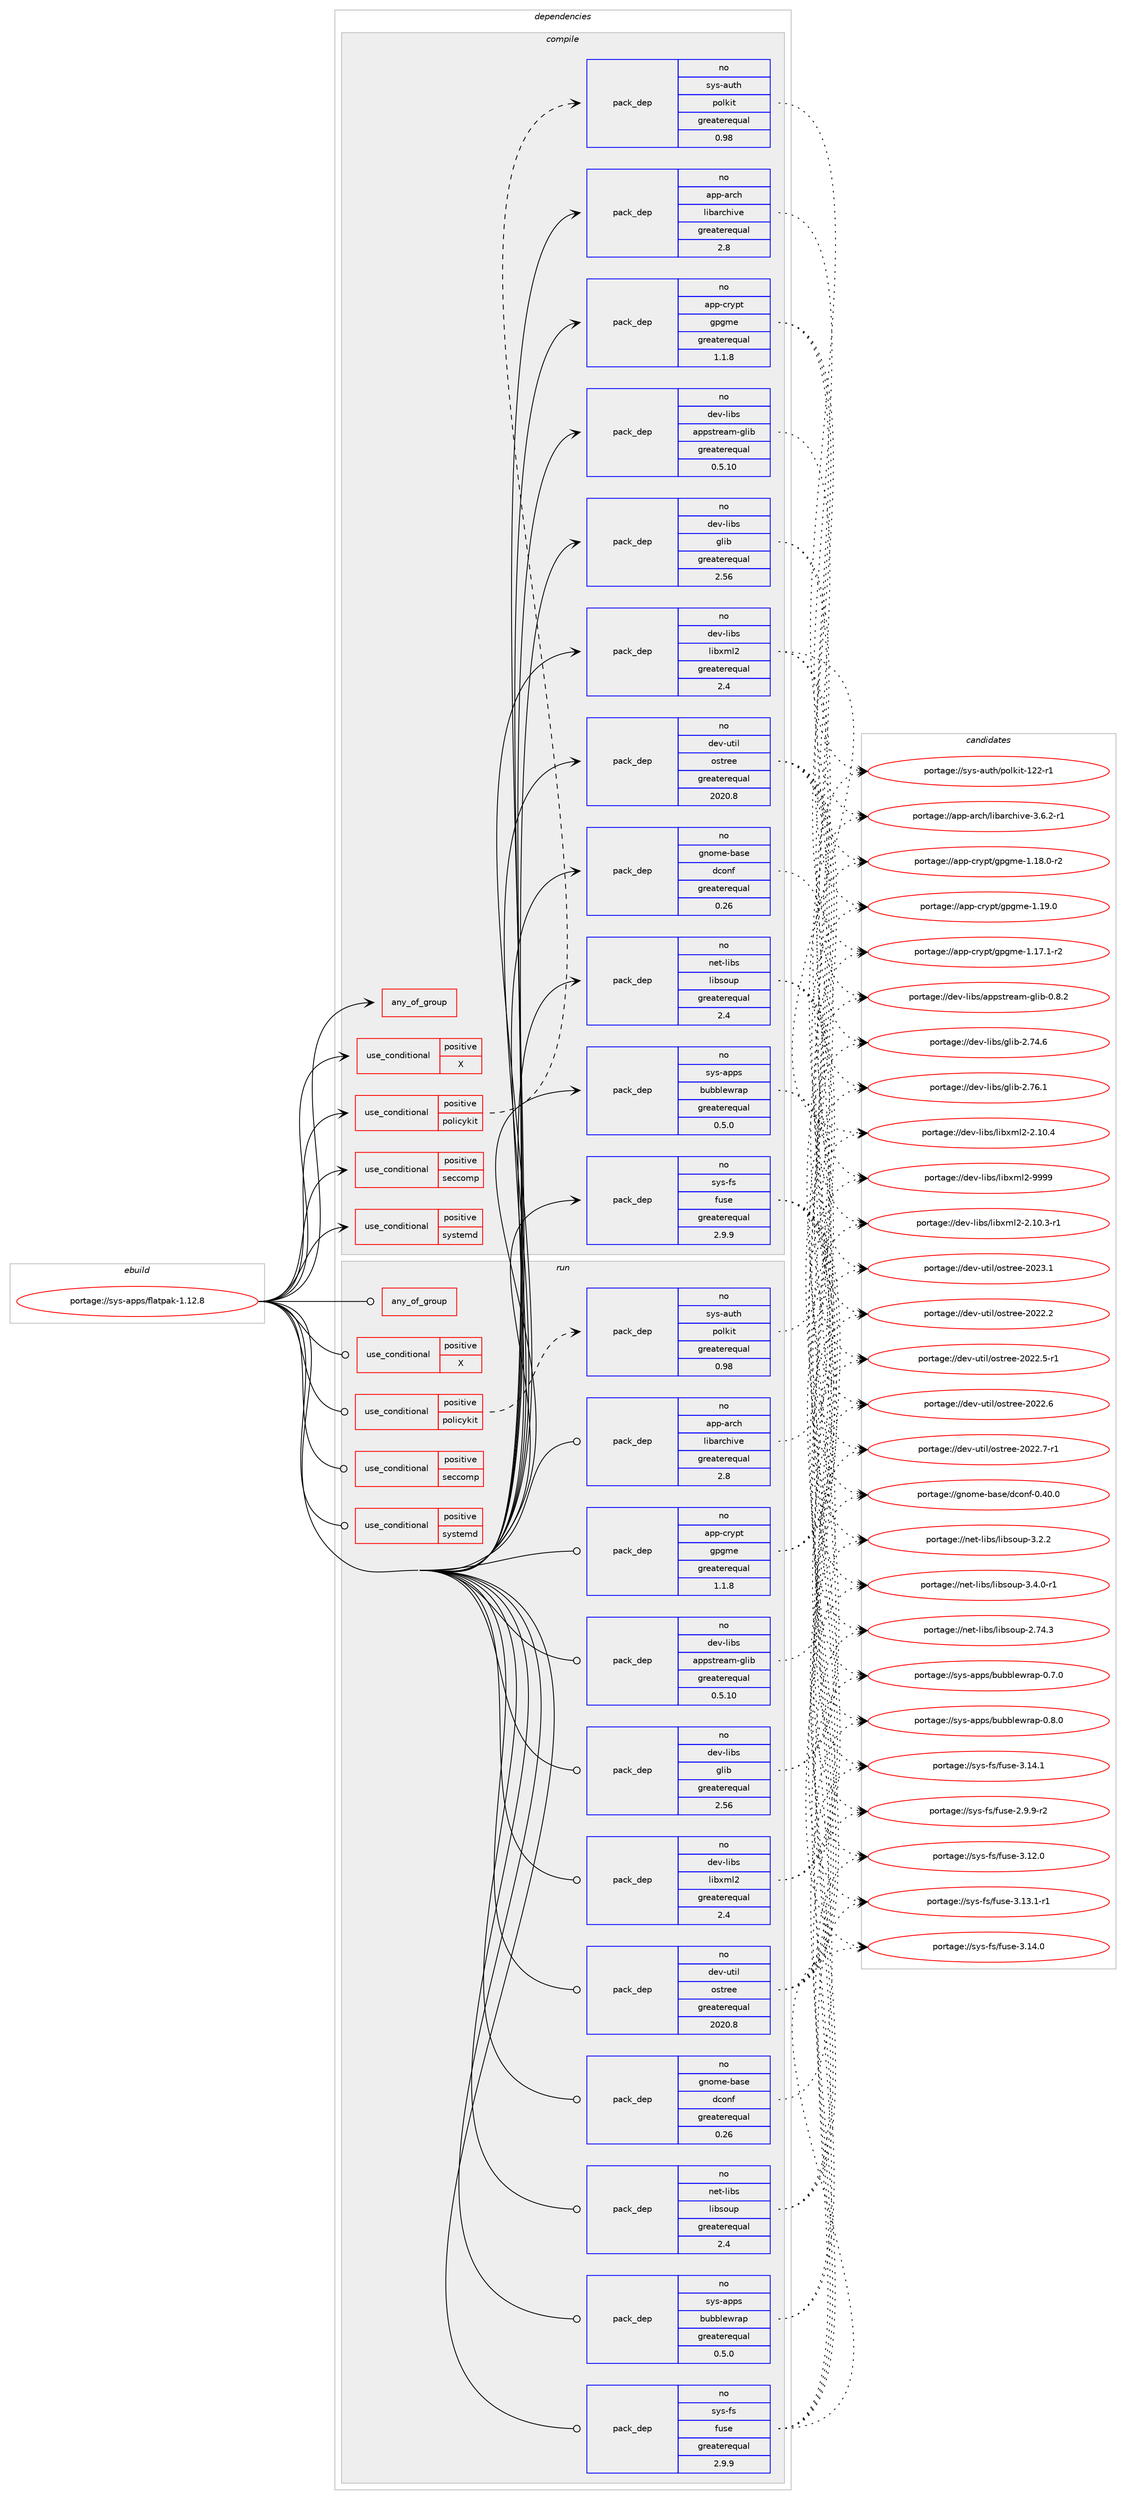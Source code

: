 digraph prolog {

# *************
# Graph options
# *************

newrank=true;
concentrate=true;
compound=true;
graph [rankdir=LR,fontname=Helvetica,fontsize=10,ranksep=1.5];#, ranksep=2.5, nodesep=0.2];
edge  [arrowhead=vee];
node  [fontname=Helvetica,fontsize=10];

# **********
# The ebuild
# **********

subgraph cluster_leftcol {
color=gray;
rank=same;
label=<<i>ebuild</i>>;
id [label="portage://sys-apps/flatpak-1.12.8", color=red, width=4, href="../sys-apps/flatpak-1.12.8.svg"];
}

# ****************
# The dependencies
# ****************

subgraph cluster_midcol {
color=gray;
label=<<i>dependencies</i>>;
subgraph cluster_compile {
fillcolor="#eeeeee";
style=filled;
label=<<i>compile</i>>;
subgraph any1 {
dependency126 [label=<<TABLE BORDER="0" CELLBORDER="1" CELLSPACING="0" CELLPADDING="4"><TR><TD CELLPADDING="10">any_of_group</TD></TR></TABLE>>, shape=none, color=red];# *** BEGIN UNKNOWN DEPENDENCY TYPE (TODO) ***
# dependency126 -> package_dependency(portage://sys-apps/flatpak-1.12.8,install,no,dev-util,ostree,none,[,,],[],[use(enable(curl),none)])
# *** END UNKNOWN DEPENDENCY TYPE (TODO) ***

# *** BEGIN UNKNOWN DEPENDENCY TYPE (TODO) ***
# dependency126 -> package_dependency(portage://sys-apps/flatpak-1.12.8,install,no,dev-util,ostree,none,[,,],[],[use(enable(soup),none)])
# *** END UNKNOWN DEPENDENCY TYPE (TODO) ***

}
id:e -> dependency126:w [weight=20,style="solid",arrowhead="vee"];
subgraph cond67 {
dependency127 [label=<<TABLE BORDER="0" CELLBORDER="1" CELLSPACING="0" CELLPADDING="4"><TR><TD ROWSPAN="3" CELLPADDING="10">use_conditional</TD></TR><TR><TD>positive</TD></TR><TR><TD>X</TD></TR></TABLE>>, shape=none, color=red];
# *** BEGIN UNKNOWN DEPENDENCY TYPE (TODO) ***
# dependency127 -> package_dependency(portage://sys-apps/flatpak-1.12.8,install,no,x11-apps,xauth,none,[,,],[],[])
# *** END UNKNOWN DEPENDENCY TYPE (TODO) ***

# *** BEGIN UNKNOWN DEPENDENCY TYPE (TODO) ***
# dependency127 -> package_dependency(portage://sys-apps/flatpak-1.12.8,install,no,x11-libs,libXau,none,[,,],any_same_slot,[])
# *** END UNKNOWN DEPENDENCY TYPE (TODO) ***

}
id:e -> dependency127:w [weight=20,style="solid",arrowhead="vee"];
subgraph cond68 {
dependency128 [label=<<TABLE BORDER="0" CELLBORDER="1" CELLSPACING="0" CELLPADDING="4"><TR><TD ROWSPAN="3" CELLPADDING="10">use_conditional</TD></TR><TR><TD>positive</TD></TR><TR><TD>policykit</TD></TR></TABLE>>, shape=none, color=red];
subgraph pack60 {
dependency129 [label=<<TABLE BORDER="0" CELLBORDER="1" CELLSPACING="0" CELLPADDING="4" WIDTH="220"><TR><TD ROWSPAN="6" CELLPADDING="30">pack_dep</TD></TR><TR><TD WIDTH="110">no</TD></TR><TR><TD>sys-auth</TD></TR><TR><TD>polkit</TD></TR><TR><TD>greaterequal</TD></TR><TR><TD>0.98</TD></TR></TABLE>>, shape=none, color=blue];
}
dependency128:e -> dependency129:w [weight=20,style="dashed",arrowhead="vee"];
}
id:e -> dependency128:w [weight=20,style="solid",arrowhead="vee"];
subgraph cond69 {
dependency130 [label=<<TABLE BORDER="0" CELLBORDER="1" CELLSPACING="0" CELLPADDING="4"><TR><TD ROWSPAN="3" CELLPADDING="10">use_conditional</TD></TR><TR><TD>positive</TD></TR><TR><TD>seccomp</TD></TR></TABLE>>, shape=none, color=red];
# *** BEGIN UNKNOWN DEPENDENCY TYPE (TODO) ***
# dependency130 -> package_dependency(portage://sys-apps/flatpak-1.12.8,install,no,sys-libs,libseccomp,none,[,,],any_same_slot,[])
# *** END UNKNOWN DEPENDENCY TYPE (TODO) ***

}
id:e -> dependency130:w [weight=20,style="solid",arrowhead="vee"];
subgraph cond70 {
dependency131 [label=<<TABLE BORDER="0" CELLBORDER="1" CELLSPACING="0" CELLPADDING="4"><TR><TD ROWSPAN="3" CELLPADDING="10">use_conditional</TD></TR><TR><TD>positive</TD></TR><TR><TD>systemd</TD></TR></TABLE>>, shape=none, color=red];
# *** BEGIN UNKNOWN DEPENDENCY TYPE (TODO) ***
# dependency131 -> package_dependency(portage://sys-apps/flatpak-1.12.8,install,no,sys-apps,systemd,none,[,,],any_same_slot,[])
# *** END UNKNOWN DEPENDENCY TYPE (TODO) ***

}
id:e -> dependency131:w [weight=20,style="solid",arrowhead="vee"];
# *** BEGIN UNKNOWN DEPENDENCY TYPE (TODO) ***
# id -> package_dependency(portage://sys-apps/flatpak-1.12.8,install,no,acct-group,flatpak,none,[,,],[],[])
# *** END UNKNOWN DEPENDENCY TYPE (TODO) ***

# *** BEGIN UNKNOWN DEPENDENCY TYPE (TODO) ***
# id -> package_dependency(portage://sys-apps/flatpak-1.12.8,install,no,acct-user,flatpak,none,[,,],[],[])
# *** END UNKNOWN DEPENDENCY TYPE (TODO) ***

subgraph pack61 {
dependency132 [label=<<TABLE BORDER="0" CELLBORDER="1" CELLSPACING="0" CELLPADDING="4" WIDTH="220"><TR><TD ROWSPAN="6" CELLPADDING="30">pack_dep</TD></TR><TR><TD WIDTH="110">no</TD></TR><TR><TD>app-arch</TD></TR><TR><TD>libarchive</TD></TR><TR><TD>greaterequal</TD></TR><TR><TD>2.8</TD></TR></TABLE>>, shape=none, color=blue];
}
id:e -> dependency132:w [weight=20,style="solid",arrowhead="vee"];
# *** BEGIN UNKNOWN DEPENDENCY TYPE (TODO) ***
# id -> package_dependency(portage://sys-apps/flatpak-1.12.8,install,no,app-arch,zstd,none,[,,],any_same_slot,[])
# *** END UNKNOWN DEPENDENCY TYPE (TODO) ***

subgraph pack62 {
dependency133 [label=<<TABLE BORDER="0" CELLBORDER="1" CELLSPACING="0" CELLPADDING="4" WIDTH="220"><TR><TD ROWSPAN="6" CELLPADDING="30">pack_dep</TD></TR><TR><TD WIDTH="110">no</TD></TR><TR><TD>app-crypt</TD></TR><TR><TD>gpgme</TD></TR><TR><TD>greaterequal</TD></TR><TR><TD>1.1.8</TD></TR></TABLE>>, shape=none, color=blue];
}
id:e -> dependency133:w [weight=20,style="solid",arrowhead="vee"];
subgraph pack63 {
dependency134 [label=<<TABLE BORDER="0" CELLBORDER="1" CELLSPACING="0" CELLPADDING="4" WIDTH="220"><TR><TD ROWSPAN="6" CELLPADDING="30">pack_dep</TD></TR><TR><TD WIDTH="110">no</TD></TR><TR><TD>dev-libs</TD></TR><TR><TD>appstream-glib</TD></TR><TR><TD>greaterequal</TD></TR><TR><TD>0.5.10</TD></TR></TABLE>>, shape=none, color=blue];
}
id:e -> dependency134:w [weight=20,style="solid",arrowhead="vee"];
subgraph pack64 {
dependency135 [label=<<TABLE BORDER="0" CELLBORDER="1" CELLSPACING="0" CELLPADDING="4" WIDTH="220"><TR><TD ROWSPAN="6" CELLPADDING="30">pack_dep</TD></TR><TR><TD WIDTH="110">no</TD></TR><TR><TD>dev-libs</TD></TR><TR><TD>glib</TD></TR><TR><TD>greaterequal</TD></TR><TR><TD>2.56</TD></TR></TABLE>>, shape=none, color=blue];
}
id:e -> dependency135:w [weight=20,style="solid",arrowhead="vee"];
# *** BEGIN UNKNOWN DEPENDENCY TYPE (TODO) ***
# id -> package_dependency(portage://sys-apps/flatpak-1.12.8,install,no,dev-libs,json-glib,none,[,,],any_same_slot,[])
# *** END UNKNOWN DEPENDENCY TYPE (TODO) ***

# *** BEGIN UNKNOWN DEPENDENCY TYPE (TODO) ***
# id -> package_dependency(portage://sys-apps/flatpak-1.12.8,install,no,dev-libs,libassuan,none,[,,],any_same_slot,[])
# *** END UNKNOWN DEPENDENCY TYPE (TODO) ***

subgraph pack65 {
dependency136 [label=<<TABLE BORDER="0" CELLBORDER="1" CELLSPACING="0" CELLPADDING="4" WIDTH="220"><TR><TD ROWSPAN="6" CELLPADDING="30">pack_dep</TD></TR><TR><TD WIDTH="110">no</TD></TR><TR><TD>dev-libs</TD></TR><TR><TD>libxml2</TD></TR><TR><TD>greaterequal</TD></TR><TR><TD>2.4</TD></TR></TABLE>>, shape=none, color=blue];
}
id:e -> dependency136:w [weight=20,style="solid",arrowhead="vee"];
subgraph pack66 {
dependency137 [label=<<TABLE BORDER="0" CELLBORDER="1" CELLSPACING="0" CELLPADDING="4" WIDTH="220"><TR><TD ROWSPAN="6" CELLPADDING="30">pack_dep</TD></TR><TR><TD WIDTH="110">no</TD></TR><TR><TD>dev-util</TD></TR><TR><TD>ostree</TD></TR><TR><TD>greaterequal</TD></TR><TR><TD>2020.8</TD></TR></TABLE>>, shape=none, color=blue];
}
id:e -> dependency137:w [weight=20,style="solid",arrowhead="vee"];
subgraph pack67 {
dependency138 [label=<<TABLE BORDER="0" CELLBORDER="1" CELLSPACING="0" CELLPADDING="4" WIDTH="220"><TR><TD ROWSPAN="6" CELLPADDING="30">pack_dep</TD></TR><TR><TD WIDTH="110">no</TD></TR><TR><TD>gnome-base</TD></TR><TR><TD>dconf</TD></TR><TR><TD>greaterequal</TD></TR><TR><TD>0.26</TD></TR></TABLE>>, shape=none, color=blue];
}
id:e -> dependency138:w [weight=20,style="solid",arrowhead="vee"];
# *** BEGIN UNKNOWN DEPENDENCY TYPE (TODO) ***
# id -> package_dependency(portage://sys-apps/flatpak-1.12.8,install,no,gnome-base,gsettings-desktop-schemas,none,[,,],[],[])
# *** END UNKNOWN DEPENDENCY TYPE (TODO) ***

subgraph pack68 {
dependency139 [label=<<TABLE BORDER="0" CELLBORDER="1" CELLSPACING="0" CELLPADDING="4" WIDTH="220"><TR><TD ROWSPAN="6" CELLPADDING="30">pack_dep</TD></TR><TR><TD WIDTH="110">no</TD></TR><TR><TD>net-libs</TD></TR><TR><TD>libsoup</TD></TR><TR><TD>greaterequal</TD></TR><TR><TD>2.4</TD></TR></TABLE>>, shape=none, color=blue];
}
id:e -> dependency139:w [weight=20,style="solid",arrowhead="vee"];
subgraph pack69 {
dependency140 [label=<<TABLE BORDER="0" CELLBORDER="1" CELLSPACING="0" CELLPADDING="4" WIDTH="220"><TR><TD ROWSPAN="6" CELLPADDING="30">pack_dep</TD></TR><TR><TD WIDTH="110">no</TD></TR><TR><TD>sys-apps</TD></TR><TR><TD>bubblewrap</TD></TR><TR><TD>greaterequal</TD></TR><TR><TD>0.5.0</TD></TR></TABLE>>, shape=none, color=blue];
}
id:e -> dependency140:w [weight=20,style="solid",arrowhead="vee"];
# *** BEGIN UNKNOWN DEPENDENCY TYPE (TODO) ***
# id -> package_dependency(portage://sys-apps/flatpak-1.12.8,install,no,sys-apps,dbus,none,[,,],[],[])
# *** END UNKNOWN DEPENDENCY TYPE (TODO) ***

# *** BEGIN UNKNOWN DEPENDENCY TYPE (TODO) ***
# id -> package_dependency(portage://sys-apps/flatpak-1.12.8,install,no,sys-apps,xdg-dbus-proxy,none,[,,],[],[])
# *** END UNKNOWN DEPENDENCY TYPE (TODO) ***

subgraph pack70 {
dependency141 [label=<<TABLE BORDER="0" CELLBORDER="1" CELLSPACING="0" CELLPADDING="4" WIDTH="220"><TR><TD ROWSPAN="6" CELLPADDING="30">pack_dep</TD></TR><TR><TD WIDTH="110">no</TD></TR><TR><TD>sys-fs</TD></TR><TR><TD>fuse</TD></TR><TR><TD>greaterequal</TD></TR><TR><TD>2.9.9</TD></TR></TABLE>>, shape=none, color=blue];
}
id:e -> dependency141:w [weight=20,style="solid",arrowhead="vee"];
# *** BEGIN UNKNOWN DEPENDENCY TYPE (TODO) ***
# id -> package_dependency(portage://sys-apps/flatpak-1.12.8,install,no,x11-libs,gdk-pixbuf,none,[,,],[slot(2),equal],[])
# *** END UNKNOWN DEPENDENCY TYPE (TODO) ***

}
subgraph cluster_compileandrun {
fillcolor="#eeeeee";
style=filled;
label=<<i>compile and run</i>>;
}
subgraph cluster_run {
fillcolor="#eeeeee";
style=filled;
label=<<i>run</i>>;
subgraph any2 {
dependency142 [label=<<TABLE BORDER="0" CELLBORDER="1" CELLSPACING="0" CELLPADDING="4"><TR><TD CELLPADDING="10">any_of_group</TD></TR></TABLE>>, shape=none, color=red];# *** BEGIN UNKNOWN DEPENDENCY TYPE (TODO) ***
# dependency142 -> package_dependency(portage://sys-apps/flatpak-1.12.8,run,no,dev-util,ostree,none,[,,],[],[use(enable(curl),none)])
# *** END UNKNOWN DEPENDENCY TYPE (TODO) ***

# *** BEGIN UNKNOWN DEPENDENCY TYPE (TODO) ***
# dependency142 -> package_dependency(portage://sys-apps/flatpak-1.12.8,run,no,dev-util,ostree,none,[,,],[],[use(enable(soup),none)])
# *** END UNKNOWN DEPENDENCY TYPE (TODO) ***

}
id:e -> dependency142:w [weight=20,style="solid",arrowhead="odot"];
subgraph cond71 {
dependency143 [label=<<TABLE BORDER="0" CELLBORDER="1" CELLSPACING="0" CELLPADDING="4"><TR><TD ROWSPAN="3" CELLPADDING="10">use_conditional</TD></TR><TR><TD>positive</TD></TR><TR><TD>X</TD></TR></TABLE>>, shape=none, color=red];
# *** BEGIN UNKNOWN DEPENDENCY TYPE (TODO) ***
# dependency143 -> package_dependency(portage://sys-apps/flatpak-1.12.8,run,no,x11-apps,xauth,none,[,,],[],[])
# *** END UNKNOWN DEPENDENCY TYPE (TODO) ***

# *** BEGIN UNKNOWN DEPENDENCY TYPE (TODO) ***
# dependency143 -> package_dependency(portage://sys-apps/flatpak-1.12.8,run,no,x11-libs,libXau,none,[,,],any_same_slot,[])
# *** END UNKNOWN DEPENDENCY TYPE (TODO) ***

}
id:e -> dependency143:w [weight=20,style="solid",arrowhead="odot"];
subgraph cond72 {
dependency144 [label=<<TABLE BORDER="0" CELLBORDER="1" CELLSPACING="0" CELLPADDING="4"><TR><TD ROWSPAN="3" CELLPADDING="10">use_conditional</TD></TR><TR><TD>positive</TD></TR><TR><TD>policykit</TD></TR></TABLE>>, shape=none, color=red];
subgraph pack71 {
dependency145 [label=<<TABLE BORDER="0" CELLBORDER="1" CELLSPACING="0" CELLPADDING="4" WIDTH="220"><TR><TD ROWSPAN="6" CELLPADDING="30">pack_dep</TD></TR><TR><TD WIDTH="110">no</TD></TR><TR><TD>sys-auth</TD></TR><TR><TD>polkit</TD></TR><TR><TD>greaterequal</TD></TR><TR><TD>0.98</TD></TR></TABLE>>, shape=none, color=blue];
}
dependency144:e -> dependency145:w [weight=20,style="dashed",arrowhead="vee"];
}
id:e -> dependency144:w [weight=20,style="solid",arrowhead="odot"];
subgraph cond73 {
dependency146 [label=<<TABLE BORDER="0" CELLBORDER="1" CELLSPACING="0" CELLPADDING="4"><TR><TD ROWSPAN="3" CELLPADDING="10">use_conditional</TD></TR><TR><TD>positive</TD></TR><TR><TD>seccomp</TD></TR></TABLE>>, shape=none, color=red];
# *** BEGIN UNKNOWN DEPENDENCY TYPE (TODO) ***
# dependency146 -> package_dependency(portage://sys-apps/flatpak-1.12.8,run,no,sys-libs,libseccomp,none,[,,],any_same_slot,[])
# *** END UNKNOWN DEPENDENCY TYPE (TODO) ***

}
id:e -> dependency146:w [weight=20,style="solid",arrowhead="odot"];
subgraph cond74 {
dependency147 [label=<<TABLE BORDER="0" CELLBORDER="1" CELLSPACING="0" CELLPADDING="4"><TR><TD ROWSPAN="3" CELLPADDING="10">use_conditional</TD></TR><TR><TD>positive</TD></TR><TR><TD>systemd</TD></TR></TABLE>>, shape=none, color=red];
# *** BEGIN UNKNOWN DEPENDENCY TYPE (TODO) ***
# dependency147 -> package_dependency(portage://sys-apps/flatpak-1.12.8,run,no,sys-apps,systemd,none,[,,],any_same_slot,[])
# *** END UNKNOWN DEPENDENCY TYPE (TODO) ***

}
id:e -> dependency147:w [weight=20,style="solid",arrowhead="odot"];
# *** BEGIN UNKNOWN DEPENDENCY TYPE (TODO) ***
# id -> package_dependency(portage://sys-apps/flatpak-1.12.8,run,no,acct-group,flatpak,none,[,,],[],[])
# *** END UNKNOWN DEPENDENCY TYPE (TODO) ***

# *** BEGIN UNKNOWN DEPENDENCY TYPE (TODO) ***
# id -> package_dependency(portage://sys-apps/flatpak-1.12.8,run,no,acct-user,flatpak,none,[,,],[],[])
# *** END UNKNOWN DEPENDENCY TYPE (TODO) ***

subgraph pack72 {
dependency148 [label=<<TABLE BORDER="0" CELLBORDER="1" CELLSPACING="0" CELLPADDING="4" WIDTH="220"><TR><TD ROWSPAN="6" CELLPADDING="30">pack_dep</TD></TR><TR><TD WIDTH="110">no</TD></TR><TR><TD>app-arch</TD></TR><TR><TD>libarchive</TD></TR><TR><TD>greaterequal</TD></TR><TR><TD>2.8</TD></TR></TABLE>>, shape=none, color=blue];
}
id:e -> dependency148:w [weight=20,style="solid",arrowhead="odot"];
# *** BEGIN UNKNOWN DEPENDENCY TYPE (TODO) ***
# id -> package_dependency(portage://sys-apps/flatpak-1.12.8,run,no,app-arch,zstd,none,[,,],any_same_slot,[])
# *** END UNKNOWN DEPENDENCY TYPE (TODO) ***

subgraph pack73 {
dependency149 [label=<<TABLE BORDER="0" CELLBORDER="1" CELLSPACING="0" CELLPADDING="4" WIDTH="220"><TR><TD ROWSPAN="6" CELLPADDING="30">pack_dep</TD></TR><TR><TD WIDTH="110">no</TD></TR><TR><TD>app-crypt</TD></TR><TR><TD>gpgme</TD></TR><TR><TD>greaterequal</TD></TR><TR><TD>1.1.8</TD></TR></TABLE>>, shape=none, color=blue];
}
id:e -> dependency149:w [weight=20,style="solid",arrowhead="odot"];
subgraph pack74 {
dependency150 [label=<<TABLE BORDER="0" CELLBORDER="1" CELLSPACING="0" CELLPADDING="4" WIDTH="220"><TR><TD ROWSPAN="6" CELLPADDING="30">pack_dep</TD></TR><TR><TD WIDTH="110">no</TD></TR><TR><TD>dev-libs</TD></TR><TR><TD>appstream-glib</TD></TR><TR><TD>greaterequal</TD></TR><TR><TD>0.5.10</TD></TR></TABLE>>, shape=none, color=blue];
}
id:e -> dependency150:w [weight=20,style="solid",arrowhead="odot"];
subgraph pack75 {
dependency151 [label=<<TABLE BORDER="0" CELLBORDER="1" CELLSPACING="0" CELLPADDING="4" WIDTH="220"><TR><TD ROWSPAN="6" CELLPADDING="30">pack_dep</TD></TR><TR><TD WIDTH="110">no</TD></TR><TR><TD>dev-libs</TD></TR><TR><TD>glib</TD></TR><TR><TD>greaterequal</TD></TR><TR><TD>2.56</TD></TR></TABLE>>, shape=none, color=blue];
}
id:e -> dependency151:w [weight=20,style="solid",arrowhead="odot"];
# *** BEGIN UNKNOWN DEPENDENCY TYPE (TODO) ***
# id -> package_dependency(portage://sys-apps/flatpak-1.12.8,run,no,dev-libs,json-glib,none,[,,],any_same_slot,[])
# *** END UNKNOWN DEPENDENCY TYPE (TODO) ***

# *** BEGIN UNKNOWN DEPENDENCY TYPE (TODO) ***
# id -> package_dependency(portage://sys-apps/flatpak-1.12.8,run,no,dev-libs,libassuan,none,[,,],any_same_slot,[])
# *** END UNKNOWN DEPENDENCY TYPE (TODO) ***

subgraph pack76 {
dependency152 [label=<<TABLE BORDER="0" CELLBORDER="1" CELLSPACING="0" CELLPADDING="4" WIDTH="220"><TR><TD ROWSPAN="6" CELLPADDING="30">pack_dep</TD></TR><TR><TD WIDTH="110">no</TD></TR><TR><TD>dev-libs</TD></TR><TR><TD>libxml2</TD></TR><TR><TD>greaterequal</TD></TR><TR><TD>2.4</TD></TR></TABLE>>, shape=none, color=blue];
}
id:e -> dependency152:w [weight=20,style="solid",arrowhead="odot"];
subgraph pack77 {
dependency153 [label=<<TABLE BORDER="0" CELLBORDER="1" CELLSPACING="0" CELLPADDING="4" WIDTH="220"><TR><TD ROWSPAN="6" CELLPADDING="30">pack_dep</TD></TR><TR><TD WIDTH="110">no</TD></TR><TR><TD>dev-util</TD></TR><TR><TD>ostree</TD></TR><TR><TD>greaterequal</TD></TR><TR><TD>2020.8</TD></TR></TABLE>>, shape=none, color=blue];
}
id:e -> dependency153:w [weight=20,style="solid",arrowhead="odot"];
subgraph pack78 {
dependency154 [label=<<TABLE BORDER="0" CELLBORDER="1" CELLSPACING="0" CELLPADDING="4" WIDTH="220"><TR><TD ROWSPAN="6" CELLPADDING="30">pack_dep</TD></TR><TR><TD WIDTH="110">no</TD></TR><TR><TD>gnome-base</TD></TR><TR><TD>dconf</TD></TR><TR><TD>greaterequal</TD></TR><TR><TD>0.26</TD></TR></TABLE>>, shape=none, color=blue];
}
id:e -> dependency154:w [weight=20,style="solid",arrowhead="odot"];
# *** BEGIN UNKNOWN DEPENDENCY TYPE (TODO) ***
# id -> package_dependency(portage://sys-apps/flatpak-1.12.8,run,no,gnome-base,gsettings-desktop-schemas,none,[,,],[],[])
# *** END UNKNOWN DEPENDENCY TYPE (TODO) ***

subgraph pack79 {
dependency155 [label=<<TABLE BORDER="0" CELLBORDER="1" CELLSPACING="0" CELLPADDING="4" WIDTH="220"><TR><TD ROWSPAN="6" CELLPADDING="30">pack_dep</TD></TR><TR><TD WIDTH="110">no</TD></TR><TR><TD>net-libs</TD></TR><TR><TD>libsoup</TD></TR><TR><TD>greaterequal</TD></TR><TR><TD>2.4</TD></TR></TABLE>>, shape=none, color=blue];
}
id:e -> dependency155:w [weight=20,style="solid",arrowhead="odot"];
subgraph pack80 {
dependency156 [label=<<TABLE BORDER="0" CELLBORDER="1" CELLSPACING="0" CELLPADDING="4" WIDTH="220"><TR><TD ROWSPAN="6" CELLPADDING="30">pack_dep</TD></TR><TR><TD WIDTH="110">no</TD></TR><TR><TD>sys-apps</TD></TR><TR><TD>bubblewrap</TD></TR><TR><TD>greaterequal</TD></TR><TR><TD>0.5.0</TD></TR></TABLE>>, shape=none, color=blue];
}
id:e -> dependency156:w [weight=20,style="solid",arrowhead="odot"];
# *** BEGIN UNKNOWN DEPENDENCY TYPE (TODO) ***
# id -> package_dependency(portage://sys-apps/flatpak-1.12.8,run,no,sys-apps,dbus,none,[,,],[],[])
# *** END UNKNOWN DEPENDENCY TYPE (TODO) ***

# *** BEGIN UNKNOWN DEPENDENCY TYPE (TODO) ***
# id -> package_dependency(portage://sys-apps/flatpak-1.12.8,run,no,sys-apps,xdg-dbus-proxy,none,[,,],[],[])
# *** END UNKNOWN DEPENDENCY TYPE (TODO) ***

subgraph pack81 {
dependency157 [label=<<TABLE BORDER="0" CELLBORDER="1" CELLSPACING="0" CELLPADDING="4" WIDTH="220"><TR><TD ROWSPAN="6" CELLPADDING="30">pack_dep</TD></TR><TR><TD WIDTH="110">no</TD></TR><TR><TD>sys-fs</TD></TR><TR><TD>fuse</TD></TR><TR><TD>greaterequal</TD></TR><TR><TD>2.9.9</TD></TR></TABLE>>, shape=none, color=blue];
}
id:e -> dependency157:w [weight=20,style="solid",arrowhead="odot"];
# *** BEGIN UNKNOWN DEPENDENCY TYPE (TODO) ***
# id -> package_dependency(portage://sys-apps/flatpak-1.12.8,run,no,x11-libs,gdk-pixbuf,none,[,,],[slot(2),equal],[])
# *** END UNKNOWN DEPENDENCY TYPE (TODO) ***

}
}

# **************
# The candidates
# **************

subgraph cluster_choices {
rank=same;
color=gray;
label=<<i>candidates</i>>;

subgraph choice60 {
color=black;
nodesep=1;
choice115121115459711711610447112111108107105116454950504511449 [label="portage://sys-auth/polkit-122-r1", color=red, width=4,href="../sys-auth/polkit-122-r1.svg"];
dependency129:e -> choice115121115459711711610447112111108107105116454950504511449:w [style=dotted,weight="100"];
}
subgraph choice61 {
color=black;
nodesep=1;
choice97112112459711499104471081059897114991041051181014551465446504511449 [label="portage://app-arch/libarchive-3.6.2-r1", color=red, width=4,href="../app-arch/libarchive-3.6.2-r1.svg"];
dependency132:e -> choice97112112459711499104471081059897114991041051181014551465446504511449:w [style=dotted,weight="100"];
}
subgraph choice62 {
color=black;
nodesep=1;
choice97112112459911412111211647103112103109101454946495546494511450 [label="portage://app-crypt/gpgme-1.17.1-r2", color=red, width=4,href="../app-crypt/gpgme-1.17.1-r2.svg"];
choice97112112459911412111211647103112103109101454946495646484511450 [label="portage://app-crypt/gpgme-1.18.0-r2", color=red, width=4,href="../app-crypt/gpgme-1.18.0-r2.svg"];
choice9711211245991141211121164710311210310910145494649574648 [label="portage://app-crypt/gpgme-1.19.0", color=red, width=4,href="../app-crypt/gpgme-1.19.0.svg"];
dependency133:e -> choice97112112459911412111211647103112103109101454946495546494511450:w [style=dotted,weight="100"];
dependency133:e -> choice97112112459911412111211647103112103109101454946495646484511450:w [style=dotted,weight="100"];
dependency133:e -> choice9711211245991141211121164710311210310910145494649574648:w [style=dotted,weight="100"];
}
subgraph choice63 {
color=black;
nodesep=1;
choice10010111845108105981154797112112115116114101971094510310810598454846564650 [label="portage://dev-libs/appstream-glib-0.8.2", color=red, width=4,href="../dev-libs/appstream-glib-0.8.2.svg"];
dependency134:e -> choice10010111845108105981154797112112115116114101971094510310810598454846564650:w [style=dotted,weight="100"];
}
subgraph choice64 {
color=black;
nodesep=1;
choice1001011184510810598115471031081059845504655524654 [label="portage://dev-libs/glib-2.74.6", color=red, width=4,href="../dev-libs/glib-2.74.6.svg"];
choice1001011184510810598115471031081059845504655544649 [label="portage://dev-libs/glib-2.76.1", color=red, width=4,href="../dev-libs/glib-2.76.1.svg"];
dependency135:e -> choice1001011184510810598115471031081059845504655524654:w [style=dotted,weight="100"];
dependency135:e -> choice1001011184510810598115471031081059845504655544649:w [style=dotted,weight="100"];
}
subgraph choice65 {
color=black;
nodesep=1;
choice1001011184510810598115471081059812010910850455046494846514511449 [label="portage://dev-libs/libxml2-2.10.3-r1", color=red, width=4,href="../dev-libs/libxml2-2.10.3-r1.svg"];
choice100101118451081059811547108105981201091085045504649484652 [label="portage://dev-libs/libxml2-2.10.4", color=red, width=4,href="../dev-libs/libxml2-2.10.4.svg"];
choice10010111845108105981154710810598120109108504557575757 [label="portage://dev-libs/libxml2-9999", color=red, width=4,href="../dev-libs/libxml2-9999.svg"];
dependency136:e -> choice1001011184510810598115471081059812010910850455046494846514511449:w [style=dotted,weight="100"];
dependency136:e -> choice100101118451081059811547108105981201091085045504649484652:w [style=dotted,weight="100"];
dependency136:e -> choice10010111845108105981154710810598120109108504557575757:w [style=dotted,weight="100"];
}
subgraph choice66 {
color=black;
nodesep=1;
choice100101118451171161051084711111511611410110145504850504650 [label="portage://dev-util/ostree-2022.2", color=red, width=4,href="../dev-util/ostree-2022.2.svg"];
choice1001011184511711610510847111115116114101101455048505046534511449 [label="portage://dev-util/ostree-2022.5-r1", color=red, width=4,href="../dev-util/ostree-2022.5-r1.svg"];
choice100101118451171161051084711111511611410110145504850504654 [label="portage://dev-util/ostree-2022.6", color=red, width=4,href="../dev-util/ostree-2022.6.svg"];
choice1001011184511711610510847111115116114101101455048505046554511449 [label="portage://dev-util/ostree-2022.7-r1", color=red, width=4,href="../dev-util/ostree-2022.7-r1.svg"];
choice100101118451171161051084711111511611410110145504850514649 [label="portage://dev-util/ostree-2023.1", color=red, width=4,href="../dev-util/ostree-2023.1.svg"];
dependency137:e -> choice100101118451171161051084711111511611410110145504850504650:w [style=dotted,weight="100"];
dependency137:e -> choice1001011184511711610510847111115116114101101455048505046534511449:w [style=dotted,weight="100"];
dependency137:e -> choice100101118451171161051084711111511611410110145504850504654:w [style=dotted,weight="100"];
dependency137:e -> choice1001011184511711610510847111115116114101101455048505046554511449:w [style=dotted,weight="100"];
dependency137:e -> choice100101118451171161051084711111511611410110145504850514649:w [style=dotted,weight="100"];
}
subgraph choice67 {
color=black;
nodesep=1;
choice103110111109101459897115101471009911111010245484652484648 [label="portage://gnome-base/dconf-0.40.0", color=red, width=4,href="../gnome-base/dconf-0.40.0.svg"];
dependency138:e -> choice103110111109101459897115101471009911111010245484652484648:w [style=dotted,weight="100"];
}
subgraph choice68 {
color=black;
nodesep=1;
choice1101011164510810598115471081059811511111711245504655524651 [label="portage://net-libs/libsoup-2.74.3", color=red, width=4,href="../net-libs/libsoup-2.74.3.svg"];
choice11010111645108105981154710810598115111117112455146504650 [label="portage://net-libs/libsoup-3.2.2", color=red, width=4,href="../net-libs/libsoup-3.2.2.svg"];
choice110101116451081059811547108105981151111171124551465246484511449 [label="portage://net-libs/libsoup-3.4.0-r1", color=red, width=4,href="../net-libs/libsoup-3.4.0-r1.svg"];
dependency139:e -> choice1101011164510810598115471081059811511111711245504655524651:w [style=dotted,weight="100"];
dependency139:e -> choice11010111645108105981154710810598115111117112455146504650:w [style=dotted,weight="100"];
dependency139:e -> choice110101116451081059811547108105981151111171124551465246484511449:w [style=dotted,weight="100"];
}
subgraph choice69 {
color=black;
nodesep=1;
choice11512111545971121121154798117989810810111911497112454846554648 [label="portage://sys-apps/bubblewrap-0.7.0", color=red, width=4,href="../sys-apps/bubblewrap-0.7.0.svg"];
choice11512111545971121121154798117989810810111911497112454846564648 [label="portage://sys-apps/bubblewrap-0.8.0", color=red, width=4,href="../sys-apps/bubblewrap-0.8.0.svg"];
dependency140:e -> choice11512111545971121121154798117989810810111911497112454846554648:w [style=dotted,weight="100"];
dependency140:e -> choice11512111545971121121154798117989810810111911497112454846564648:w [style=dotted,weight="100"];
}
subgraph choice70 {
color=black;
nodesep=1;
choice11512111545102115471021171151014550465746574511450 [label="portage://sys-fs/fuse-2.9.9-r2", color=red, width=4,href="../sys-fs/fuse-2.9.9-r2.svg"];
choice115121115451021154710211711510145514649504648 [label="portage://sys-fs/fuse-3.12.0", color=red, width=4,href="../sys-fs/fuse-3.12.0.svg"];
choice1151211154510211547102117115101455146495146494511449 [label="portage://sys-fs/fuse-3.13.1-r1", color=red, width=4,href="../sys-fs/fuse-3.13.1-r1.svg"];
choice115121115451021154710211711510145514649524648 [label="portage://sys-fs/fuse-3.14.0", color=red, width=4,href="../sys-fs/fuse-3.14.0.svg"];
choice115121115451021154710211711510145514649524649 [label="portage://sys-fs/fuse-3.14.1", color=red, width=4,href="../sys-fs/fuse-3.14.1.svg"];
dependency141:e -> choice11512111545102115471021171151014550465746574511450:w [style=dotted,weight="100"];
dependency141:e -> choice115121115451021154710211711510145514649504648:w [style=dotted,weight="100"];
dependency141:e -> choice1151211154510211547102117115101455146495146494511449:w [style=dotted,weight="100"];
dependency141:e -> choice115121115451021154710211711510145514649524648:w [style=dotted,weight="100"];
dependency141:e -> choice115121115451021154710211711510145514649524649:w [style=dotted,weight="100"];
}
subgraph choice71 {
color=black;
nodesep=1;
choice115121115459711711610447112111108107105116454950504511449 [label="portage://sys-auth/polkit-122-r1", color=red, width=4,href="../sys-auth/polkit-122-r1.svg"];
dependency145:e -> choice115121115459711711610447112111108107105116454950504511449:w [style=dotted,weight="100"];
}
subgraph choice72 {
color=black;
nodesep=1;
choice97112112459711499104471081059897114991041051181014551465446504511449 [label="portage://app-arch/libarchive-3.6.2-r1", color=red, width=4,href="../app-arch/libarchive-3.6.2-r1.svg"];
dependency148:e -> choice97112112459711499104471081059897114991041051181014551465446504511449:w [style=dotted,weight="100"];
}
subgraph choice73 {
color=black;
nodesep=1;
choice97112112459911412111211647103112103109101454946495546494511450 [label="portage://app-crypt/gpgme-1.17.1-r2", color=red, width=4,href="../app-crypt/gpgme-1.17.1-r2.svg"];
choice97112112459911412111211647103112103109101454946495646484511450 [label="portage://app-crypt/gpgme-1.18.0-r2", color=red, width=4,href="../app-crypt/gpgme-1.18.0-r2.svg"];
choice9711211245991141211121164710311210310910145494649574648 [label="portage://app-crypt/gpgme-1.19.0", color=red, width=4,href="../app-crypt/gpgme-1.19.0.svg"];
dependency149:e -> choice97112112459911412111211647103112103109101454946495546494511450:w [style=dotted,weight="100"];
dependency149:e -> choice97112112459911412111211647103112103109101454946495646484511450:w [style=dotted,weight="100"];
dependency149:e -> choice9711211245991141211121164710311210310910145494649574648:w [style=dotted,weight="100"];
}
subgraph choice74 {
color=black;
nodesep=1;
choice10010111845108105981154797112112115116114101971094510310810598454846564650 [label="portage://dev-libs/appstream-glib-0.8.2", color=red, width=4,href="../dev-libs/appstream-glib-0.8.2.svg"];
dependency150:e -> choice10010111845108105981154797112112115116114101971094510310810598454846564650:w [style=dotted,weight="100"];
}
subgraph choice75 {
color=black;
nodesep=1;
choice1001011184510810598115471031081059845504655524654 [label="portage://dev-libs/glib-2.74.6", color=red, width=4,href="../dev-libs/glib-2.74.6.svg"];
choice1001011184510810598115471031081059845504655544649 [label="portage://dev-libs/glib-2.76.1", color=red, width=4,href="../dev-libs/glib-2.76.1.svg"];
dependency151:e -> choice1001011184510810598115471031081059845504655524654:w [style=dotted,weight="100"];
dependency151:e -> choice1001011184510810598115471031081059845504655544649:w [style=dotted,weight="100"];
}
subgraph choice76 {
color=black;
nodesep=1;
choice1001011184510810598115471081059812010910850455046494846514511449 [label="portage://dev-libs/libxml2-2.10.3-r1", color=red, width=4,href="../dev-libs/libxml2-2.10.3-r1.svg"];
choice100101118451081059811547108105981201091085045504649484652 [label="portage://dev-libs/libxml2-2.10.4", color=red, width=4,href="../dev-libs/libxml2-2.10.4.svg"];
choice10010111845108105981154710810598120109108504557575757 [label="portage://dev-libs/libxml2-9999", color=red, width=4,href="../dev-libs/libxml2-9999.svg"];
dependency152:e -> choice1001011184510810598115471081059812010910850455046494846514511449:w [style=dotted,weight="100"];
dependency152:e -> choice100101118451081059811547108105981201091085045504649484652:w [style=dotted,weight="100"];
dependency152:e -> choice10010111845108105981154710810598120109108504557575757:w [style=dotted,weight="100"];
}
subgraph choice77 {
color=black;
nodesep=1;
choice100101118451171161051084711111511611410110145504850504650 [label="portage://dev-util/ostree-2022.2", color=red, width=4,href="../dev-util/ostree-2022.2.svg"];
choice1001011184511711610510847111115116114101101455048505046534511449 [label="portage://dev-util/ostree-2022.5-r1", color=red, width=4,href="../dev-util/ostree-2022.5-r1.svg"];
choice100101118451171161051084711111511611410110145504850504654 [label="portage://dev-util/ostree-2022.6", color=red, width=4,href="../dev-util/ostree-2022.6.svg"];
choice1001011184511711610510847111115116114101101455048505046554511449 [label="portage://dev-util/ostree-2022.7-r1", color=red, width=4,href="../dev-util/ostree-2022.7-r1.svg"];
choice100101118451171161051084711111511611410110145504850514649 [label="portage://dev-util/ostree-2023.1", color=red, width=4,href="../dev-util/ostree-2023.1.svg"];
dependency153:e -> choice100101118451171161051084711111511611410110145504850504650:w [style=dotted,weight="100"];
dependency153:e -> choice1001011184511711610510847111115116114101101455048505046534511449:w [style=dotted,weight="100"];
dependency153:e -> choice100101118451171161051084711111511611410110145504850504654:w [style=dotted,weight="100"];
dependency153:e -> choice1001011184511711610510847111115116114101101455048505046554511449:w [style=dotted,weight="100"];
dependency153:e -> choice100101118451171161051084711111511611410110145504850514649:w [style=dotted,weight="100"];
}
subgraph choice78 {
color=black;
nodesep=1;
choice103110111109101459897115101471009911111010245484652484648 [label="portage://gnome-base/dconf-0.40.0", color=red, width=4,href="../gnome-base/dconf-0.40.0.svg"];
dependency154:e -> choice103110111109101459897115101471009911111010245484652484648:w [style=dotted,weight="100"];
}
subgraph choice79 {
color=black;
nodesep=1;
choice1101011164510810598115471081059811511111711245504655524651 [label="portage://net-libs/libsoup-2.74.3", color=red, width=4,href="../net-libs/libsoup-2.74.3.svg"];
choice11010111645108105981154710810598115111117112455146504650 [label="portage://net-libs/libsoup-3.2.2", color=red, width=4,href="../net-libs/libsoup-3.2.2.svg"];
choice110101116451081059811547108105981151111171124551465246484511449 [label="portage://net-libs/libsoup-3.4.0-r1", color=red, width=4,href="../net-libs/libsoup-3.4.0-r1.svg"];
dependency155:e -> choice1101011164510810598115471081059811511111711245504655524651:w [style=dotted,weight="100"];
dependency155:e -> choice11010111645108105981154710810598115111117112455146504650:w [style=dotted,weight="100"];
dependency155:e -> choice110101116451081059811547108105981151111171124551465246484511449:w [style=dotted,weight="100"];
}
subgraph choice80 {
color=black;
nodesep=1;
choice11512111545971121121154798117989810810111911497112454846554648 [label="portage://sys-apps/bubblewrap-0.7.0", color=red, width=4,href="../sys-apps/bubblewrap-0.7.0.svg"];
choice11512111545971121121154798117989810810111911497112454846564648 [label="portage://sys-apps/bubblewrap-0.8.0", color=red, width=4,href="../sys-apps/bubblewrap-0.8.0.svg"];
dependency156:e -> choice11512111545971121121154798117989810810111911497112454846554648:w [style=dotted,weight="100"];
dependency156:e -> choice11512111545971121121154798117989810810111911497112454846564648:w [style=dotted,weight="100"];
}
subgraph choice81 {
color=black;
nodesep=1;
choice11512111545102115471021171151014550465746574511450 [label="portage://sys-fs/fuse-2.9.9-r2", color=red, width=4,href="../sys-fs/fuse-2.9.9-r2.svg"];
choice115121115451021154710211711510145514649504648 [label="portage://sys-fs/fuse-3.12.0", color=red, width=4,href="../sys-fs/fuse-3.12.0.svg"];
choice1151211154510211547102117115101455146495146494511449 [label="portage://sys-fs/fuse-3.13.1-r1", color=red, width=4,href="../sys-fs/fuse-3.13.1-r1.svg"];
choice115121115451021154710211711510145514649524648 [label="portage://sys-fs/fuse-3.14.0", color=red, width=4,href="../sys-fs/fuse-3.14.0.svg"];
choice115121115451021154710211711510145514649524649 [label="portage://sys-fs/fuse-3.14.1", color=red, width=4,href="../sys-fs/fuse-3.14.1.svg"];
dependency157:e -> choice11512111545102115471021171151014550465746574511450:w [style=dotted,weight="100"];
dependency157:e -> choice115121115451021154710211711510145514649504648:w [style=dotted,weight="100"];
dependency157:e -> choice1151211154510211547102117115101455146495146494511449:w [style=dotted,weight="100"];
dependency157:e -> choice115121115451021154710211711510145514649524648:w [style=dotted,weight="100"];
dependency157:e -> choice115121115451021154710211711510145514649524649:w [style=dotted,weight="100"];
}
}

}
